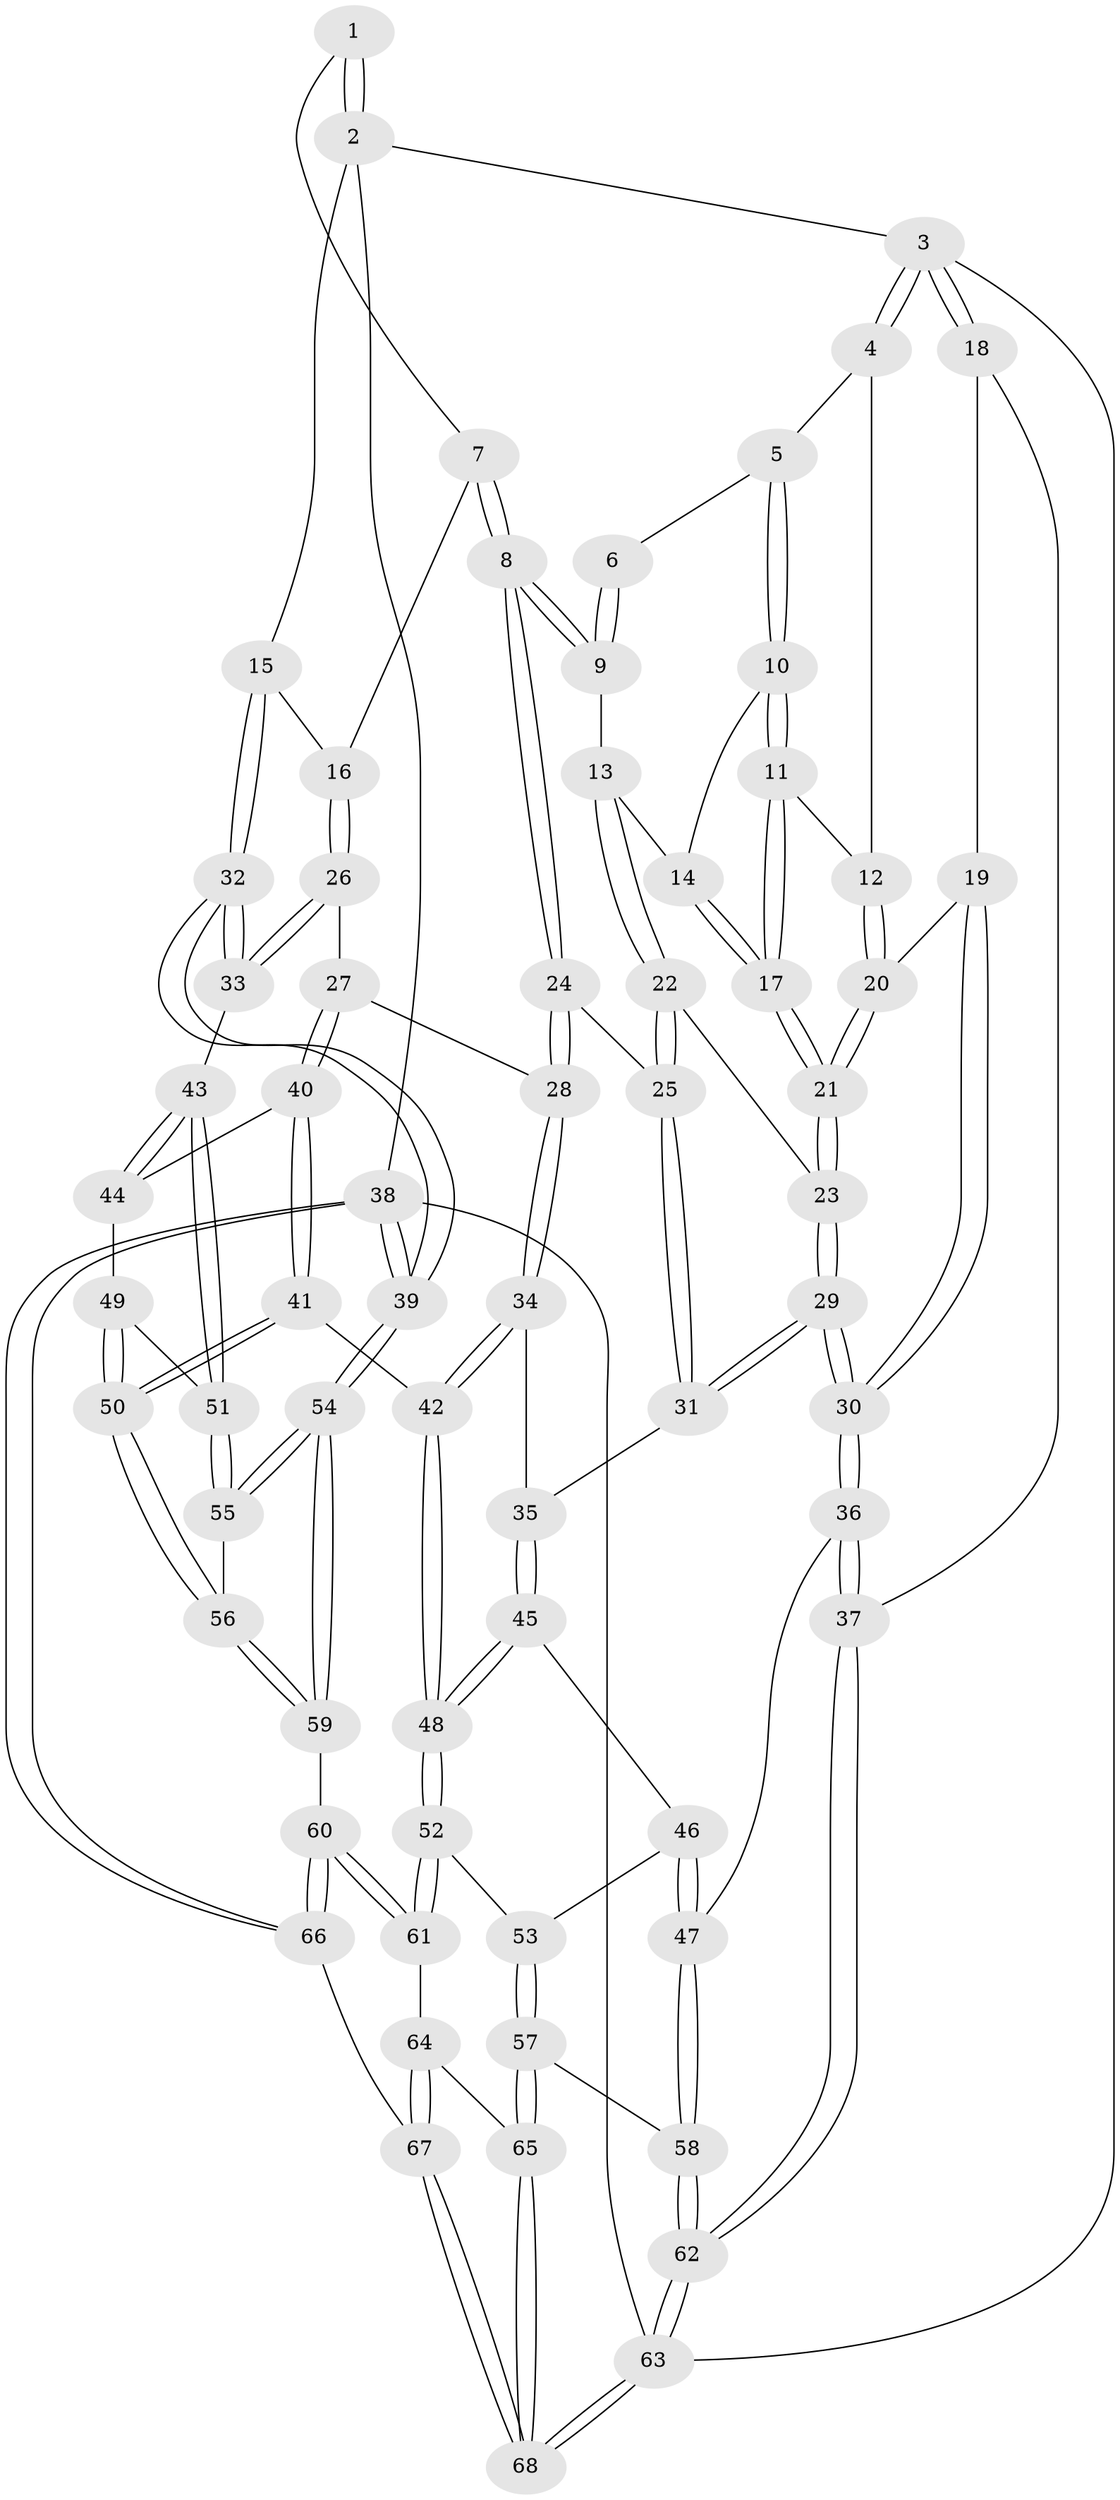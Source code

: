 // Generated by graph-tools (version 1.1) at 2025/38/03/09/25 02:38:44]
// undirected, 68 vertices, 167 edges
graph export_dot {
graph [start="1"]
  node [color=gray90,style=filled];
  1 [pos="+0.6899300928142925+0"];
  2 [pos="+1+0"];
  3 [pos="+0+0"];
  4 [pos="+0.2138165611436885+0"];
  5 [pos="+0.2863701156502391+0"];
  6 [pos="+0.4498176874080079+0"];
  7 [pos="+0.6743852685333166+0.09012305843043812"];
  8 [pos="+0.582695297468314+0.17673936801057097"];
  9 [pos="+0.4940890397986679+0.1079421169389472"];
  10 [pos="+0.2613914124122305+0.03510528197665819"];
  11 [pos="+0.17279708163810129+0.11704928758798598"];
  12 [pos="+0.07760820364345626+0.12343454690995062"];
  13 [pos="+0.39934309579073646+0.14403571893146144"];
  14 [pos="+0.32583118812726897+0.11964546697922158"];
  15 [pos="+1+0"];
  16 [pos="+0.8903033894127633+0.12988491990828313"];
  17 [pos="+0.24262178104480236+0.24793255115092125"];
  18 [pos="+0+0.1268187856993048"];
  19 [pos="+0+0.1739076436775865"];
  20 [pos="+0+0.17113216538460796"];
  21 [pos="+0.24300899489208413+0.2897182016271058"];
  22 [pos="+0.36195698867818243+0.30758975677252137"];
  23 [pos="+0.2543838750807857+0.3165022346939997"];
  24 [pos="+0.6067339658881377+0.31344867194890624"];
  25 [pos="+0.4294013296515233+0.3401284755493149"];
  26 [pos="+0.7524617432643168+0.3583545414589384"];
  27 [pos="+0.7058492403521042+0.368542671518346"];
  28 [pos="+0.6385998152584358+0.34388395244929765"];
  29 [pos="+0.16658156593208875+0.46796684834035995"];
  30 [pos="+0.16356729621104604+0.47069790586908933"];
  31 [pos="+0.39967585641291176+0.478590361993194"];
  32 [pos="+1+0.4933793599390509"];
  33 [pos="+1+0.49087676112307294"];
  34 [pos="+0.5239955490644786+0.5099687483125144"];
  35 [pos="+0.4209166579085915+0.5113290528411789"];
  36 [pos="+0.15645643982322532+0.485650532617266"];
  37 [pos="+0+0.5200725488665443"];
  38 [pos="+1+1"];
  39 [pos="+1+1"];
  40 [pos="+0.7064329251326756+0.4634048689250648"];
  41 [pos="+0.6614932226753031+0.6258344194664222"];
  42 [pos="+0.5664413481723659+0.647138786990734"];
  43 [pos="+0.9521515371440555+0.550006028410548"];
  44 [pos="+0.804776259344316+0.5783504127160826"];
  45 [pos="+0.3948087462041848+0.5945982430390573"];
  46 [pos="+0.37146975377937996+0.6109863388376364"];
  47 [pos="+0.19245035397846758+0.6058966744536789"];
  48 [pos="+0.5521208081206371+0.6625420732558067"];
  49 [pos="+0.8026843931465065+0.5821847973245974"];
  50 [pos="+0.7280660213636964+0.6750971764547431"];
  51 [pos="+0.8493044362929595+0.6751632546120699"];
  52 [pos="+0.5137764910159845+0.7832204441120133"];
  53 [pos="+0.38833769875788987+0.6897166263678186"];
  54 [pos="+1+0.997760214574031"];
  55 [pos="+0.8419369546756517+0.6867739155720421"];
  56 [pos="+0.7374524230004607+0.6895434527494827"];
  57 [pos="+0.23644953793487625+0.812091877608043"];
  58 [pos="+0.16857580505573236+0.7255418329157298"];
  59 [pos="+0.7218648471685527+0.8391269676479004"];
  60 [pos="+0.6007361543966292+0.8764672133790825"];
  61 [pos="+0.5140803454162635+0.7940205196327899"];
  62 [pos="+0+0.844894183894993"];
  63 [pos="+0+1"];
  64 [pos="+0.43152818191821474+0.8295862888186992"];
  65 [pos="+0.24556660632111638+0.8310241635033472"];
  66 [pos="+0.5532031677108663+1"];
  67 [pos="+0.39028736647633505+1"];
  68 [pos="+0.1930311629154693+1"];
  1 -- 2;
  1 -- 2;
  1 -- 7;
  2 -- 3;
  2 -- 15;
  2 -- 38;
  3 -- 4;
  3 -- 4;
  3 -- 18;
  3 -- 18;
  3 -- 63;
  4 -- 5;
  4 -- 12;
  5 -- 6;
  5 -- 10;
  5 -- 10;
  6 -- 9;
  6 -- 9;
  7 -- 8;
  7 -- 8;
  7 -- 16;
  8 -- 9;
  8 -- 9;
  8 -- 24;
  8 -- 24;
  9 -- 13;
  10 -- 11;
  10 -- 11;
  10 -- 14;
  11 -- 12;
  11 -- 17;
  11 -- 17;
  12 -- 20;
  12 -- 20;
  13 -- 14;
  13 -- 22;
  13 -- 22;
  14 -- 17;
  14 -- 17;
  15 -- 16;
  15 -- 32;
  15 -- 32;
  16 -- 26;
  16 -- 26;
  17 -- 21;
  17 -- 21;
  18 -- 19;
  18 -- 37;
  19 -- 20;
  19 -- 30;
  19 -- 30;
  20 -- 21;
  20 -- 21;
  21 -- 23;
  21 -- 23;
  22 -- 23;
  22 -- 25;
  22 -- 25;
  23 -- 29;
  23 -- 29;
  24 -- 25;
  24 -- 28;
  24 -- 28;
  25 -- 31;
  25 -- 31;
  26 -- 27;
  26 -- 33;
  26 -- 33;
  27 -- 28;
  27 -- 40;
  27 -- 40;
  28 -- 34;
  28 -- 34;
  29 -- 30;
  29 -- 30;
  29 -- 31;
  29 -- 31;
  30 -- 36;
  30 -- 36;
  31 -- 35;
  32 -- 33;
  32 -- 33;
  32 -- 39;
  32 -- 39;
  33 -- 43;
  34 -- 35;
  34 -- 42;
  34 -- 42;
  35 -- 45;
  35 -- 45;
  36 -- 37;
  36 -- 37;
  36 -- 47;
  37 -- 62;
  37 -- 62;
  38 -- 39;
  38 -- 39;
  38 -- 66;
  38 -- 66;
  38 -- 63;
  39 -- 54;
  39 -- 54;
  40 -- 41;
  40 -- 41;
  40 -- 44;
  41 -- 42;
  41 -- 50;
  41 -- 50;
  42 -- 48;
  42 -- 48;
  43 -- 44;
  43 -- 44;
  43 -- 51;
  43 -- 51;
  44 -- 49;
  45 -- 46;
  45 -- 48;
  45 -- 48;
  46 -- 47;
  46 -- 47;
  46 -- 53;
  47 -- 58;
  47 -- 58;
  48 -- 52;
  48 -- 52;
  49 -- 50;
  49 -- 50;
  49 -- 51;
  50 -- 56;
  50 -- 56;
  51 -- 55;
  51 -- 55;
  52 -- 53;
  52 -- 61;
  52 -- 61;
  53 -- 57;
  53 -- 57;
  54 -- 55;
  54 -- 55;
  54 -- 59;
  54 -- 59;
  55 -- 56;
  56 -- 59;
  56 -- 59;
  57 -- 58;
  57 -- 65;
  57 -- 65;
  58 -- 62;
  58 -- 62;
  59 -- 60;
  60 -- 61;
  60 -- 61;
  60 -- 66;
  60 -- 66;
  61 -- 64;
  62 -- 63;
  62 -- 63;
  63 -- 68;
  63 -- 68;
  64 -- 65;
  64 -- 67;
  64 -- 67;
  65 -- 68;
  65 -- 68;
  66 -- 67;
  67 -- 68;
  67 -- 68;
}
